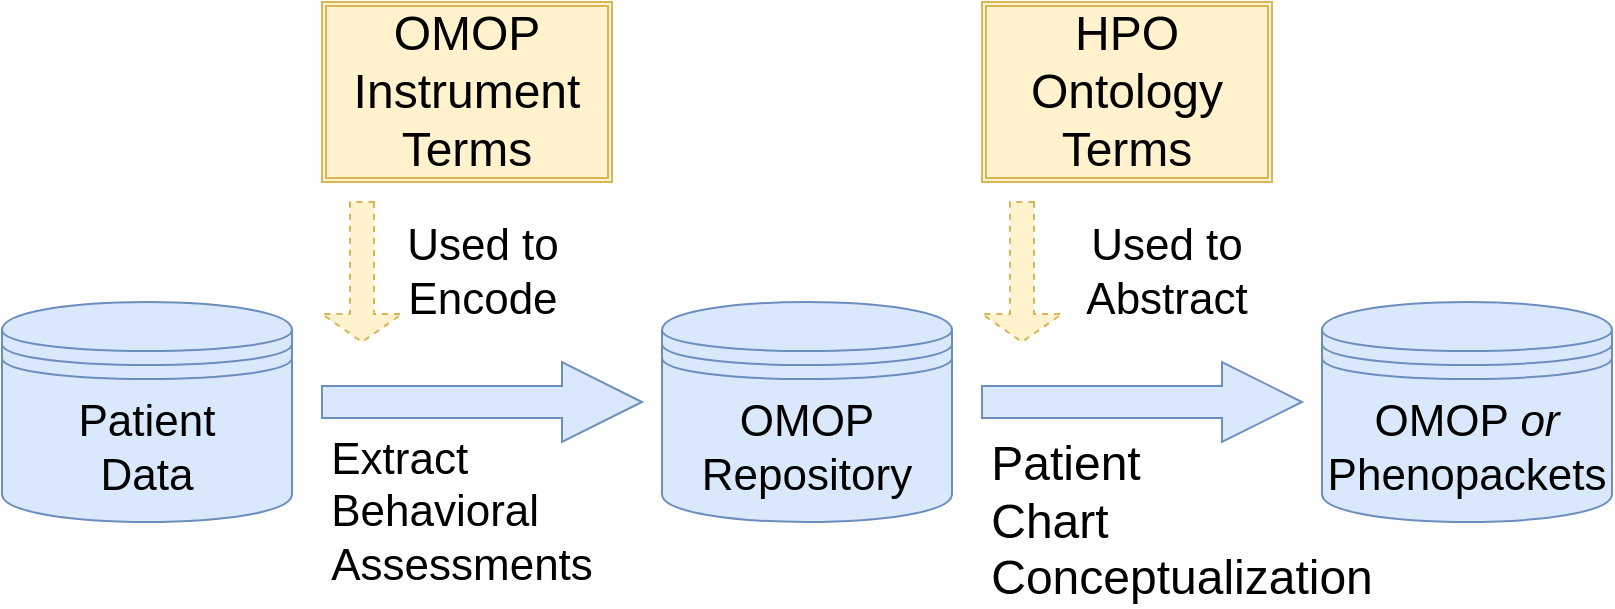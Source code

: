<mxfile version="21.3.7" type="github">
  <diagram name="Page-1" id="yOkNFFjhXndwXlvrcWDX">
    <mxGraphModel dx="2064" dy="1119" grid="1" gridSize="10" guides="1" tooltips="1" connect="1" arrows="1" fold="1" page="1" pageScale="1" pageWidth="1100" pageHeight="850" math="0" shadow="0">
      <root>
        <mxCell id="0" />
        <mxCell id="1" parent="0" />
        <mxCell id="4VTTK7Uo9u7swh4Twowz-94" value="&lt;font style=&quot;font-size: 22px;&quot;&gt;OMOP&lt;br&gt;Repository&lt;font style=&quot;font-size: 22px;&quot;&gt;&lt;br&gt;&lt;/font&gt;&lt;/font&gt;" style="shape=datastore;whiteSpace=wrap;html=1;fillColor=#dae8fc;strokeColor=#6c8ebf;" vertex="1" parent="1">
          <mxGeometry x="390" y="250" width="145" height="110" as="geometry" />
        </mxCell>
        <mxCell id="4VTTK7Uo9u7swh4Twowz-99" value="&lt;font style=&quot;font-size: 24px;&quot;&gt;OMOP &lt;br&gt;Instrument&lt;br&gt;Terms&lt;br&gt;&lt;/font&gt;" style="shape=ext;double=1;rounded=0;whiteSpace=wrap;html=1;fillColor=#fff2cc;strokeColor=#d6b656;" vertex="1" parent="1">
          <mxGeometry x="220" y="100" width="145" height="90" as="geometry" />
        </mxCell>
        <mxCell id="4VTTK7Uo9u7swh4Twowz-104" value="&lt;font style=&quot;font-size: 22px;&quot;&gt;Patient&lt;br&gt;Data&lt;font style=&quot;font-size: 22px;&quot;&gt;&lt;br&gt;&lt;/font&gt;&lt;/font&gt;" style="shape=datastore;whiteSpace=wrap;html=1;fillColor=#dae8fc;strokeColor=#6c8ebf;" vertex="1" parent="1">
          <mxGeometry x="60" y="250" width="145" height="110" as="geometry" />
        </mxCell>
        <mxCell id="4VTTK7Uo9u7swh4Twowz-106" value="&lt;div style=&quot;font-size: 22px;&quot; align=&quot;left&quot;&gt;Extract&lt;br&gt;Behavioral&lt;br&gt;Assessments&lt;br&gt;&lt;/div&gt;" style="text;html=1;align=center;verticalAlign=middle;whiteSpace=wrap;rounded=0;" vertex="1" parent="1">
          <mxGeometry x="260" y="340" width="60" height="30" as="geometry" />
        </mxCell>
        <mxCell id="4VTTK7Uo9u7swh4Twowz-109" value="" style="shape=singleArrow;direction=south;whiteSpace=wrap;html=1;dashed=1;fillColor=#fff2cc;strokeColor=#d6b656;" vertex="1" parent="1">
          <mxGeometry x="220" y="200" width="40" height="70" as="geometry" />
        </mxCell>
        <mxCell id="4VTTK7Uo9u7swh4Twowz-111" value="&lt;font style=&quot;font-size: 22px;&quot;&gt;Used to&lt;br&gt;Encode&lt;font style=&quot;font-size: 22px;&quot;&gt;&lt;br&gt;&lt;/font&gt;&lt;/font&gt;" style="text;html=1;strokeColor=none;fillColor=none;align=center;verticalAlign=middle;whiteSpace=wrap;rounded=0;" vertex="1" parent="1">
          <mxGeometry x="232.5" y="225" width="135" height="20" as="geometry" />
        </mxCell>
        <mxCell id="4VTTK7Uo9u7swh4Twowz-120" value="&lt;font style=&quot;font-size: 24px;&quot;&gt;HPO &lt;br&gt;Ontology&lt;br&gt;Terms&lt;br&gt;&lt;/font&gt;" style="shape=ext;double=1;rounded=0;whiteSpace=wrap;html=1;fillColor=#fff2cc;strokeColor=#d6b656;" vertex="1" parent="1">
          <mxGeometry x="550" y="100" width="145" height="90" as="geometry" />
        </mxCell>
        <mxCell id="4VTTK7Uo9u7swh4Twowz-121" value="" style="shape=singleArrow;direction=south;whiteSpace=wrap;html=1;dashed=1;fillColor=#fff2cc;strokeColor=#d6b656;" vertex="1" parent="1">
          <mxGeometry x="550" y="200" width="40" height="70" as="geometry" />
        </mxCell>
        <mxCell id="4VTTK7Uo9u7swh4Twowz-122" value="&lt;font style=&quot;font-size: 22px;&quot;&gt;Used to&lt;br&gt;Abstract&lt;br&gt;&lt;/font&gt;" style="text;html=1;strokeColor=none;fillColor=none;align=center;verticalAlign=middle;whiteSpace=wrap;rounded=0;" vertex="1" parent="1">
          <mxGeometry x="575" y="225" width="135" height="20" as="geometry" />
        </mxCell>
        <mxCell id="4VTTK7Uo9u7swh4Twowz-123" value="&lt;font style=&quot;font-size: 22px;&quot;&gt;OMOP &lt;i&gt;or&lt;/i&gt;&lt;br&gt;Phenopackets&lt;br&gt;&lt;/font&gt;" style="shape=datastore;whiteSpace=wrap;html=1;fillColor=#dae8fc;strokeColor=#6c8ebf;" vertex="1" parent="1">
          <mxGeometry x="720" y="250" width="145" height="110" as="geometry" />
        </mxCell>
        <mxCell id="4VTTK7Uo9u7swh4Twowz-126" value="" style="html=1;shadow=0;dashed=0;align=center;verticalAlign=middle;shape=mxgraph.arrows2.arrow;dy=0.6;dx=40;notch=0;fillColor=#dae8fc;strokeColor=#6c8ebf;" vertex="1" parent="1">
          <mxGeometry x="220" y="280" width="160" height="40" as="geometry" />
        </mxCell>
        <mxCell id="4VTTK7Uo9u7swh4Twowz-128" value="" style="html=1;shadow=0;dashed=0;align=center;verticalAlign=middle;shape=mxgraph.arrows2.arrow;dy=0.6;dx=40;notch=0;fillColor=#dae8fc;strokeColor=#6c8ebf;" vertex="1" parent="1">
          <mxGeometry x="550" y="280" width="160" height="40" as="geometry" />
        </mxCell>
        <mxCell id="4VTTK7Uo9u7swh4Twowz-129" value="&lt;div style=&quot;font-size: 24px;&quot; align=&quot;left&quot;&gt;&lt;br&gt;&lt;/div&gt;&lt;div style=&quot;font-size: 24px;&quot; align=&quot;left&quot;&gt;Patient&lt;br&gt;Chart&lt;br&gt;Conceptualization&lt;br&gt;&lt;/div&gt;" style="text;html=1;align=center;verticalAlign=middle;whiteSpace=wrap;rounded=0;" vertex="1" parent="1">
          <mxGeometry x="620" y="330" width="60" height="30" as="geometry" />
        </mxCell>
      </root>
    </mxGraphModel>
  </diagram>
</mxfile>
